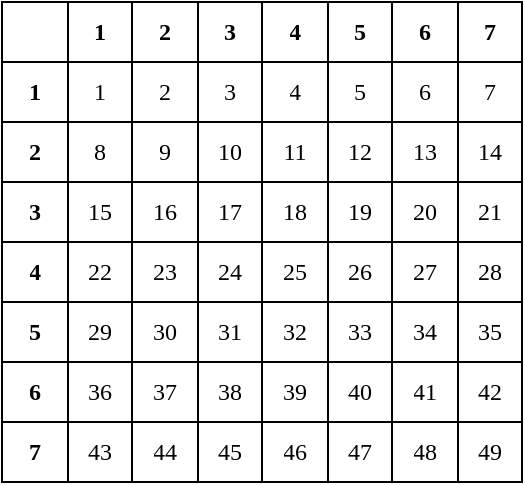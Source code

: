 <mxfile version="19.0.3" type="github">
  <diagram id="O1NvgphcWZT3awRXti5W" name="第 1 页">
    <mxGraphModel dx="1209" dy="741" grid="1" gridSize="10" guides="1" tooltips="1" connect="1" arrows="1" fold="1" page="1" pageScale="1" pageWidth="827" pageHeight="1169" math="0" shadow="0">
      <root>
        <mxCell id="0" />
        <mxCell id="1" parent="0" />
        <mxCell id="RnZYs2LO5S66psfkjkMB-140" value="" style="shape=table;startSize=0;container=1;collapsible=0;childLayout=tableLayout;gradientColor=none;fontFamily=Verdana;sketch=0;" parent="1" vertex="1">
          <mxGeometry x="460" y="60" width="260" height="240" as="geometry" />
        </mxCell>
        <mxCell id="RnZYs2LO5S66psfkjkMB-141" value="" style="shape=tableRow;horizontal=0;startSize=0;swimlaneHead=0;swimlaneBody=0;top=0;left=0;bottom=0;right=0;collapsible=0;dropTarget=0;fillColor=none;points=[[0,0.5],[1,0.5]];portConstraint=eastwest;fontFamily=Verdana;fontSize=12;fontStyle=1;sketch=0;" parent="RnZYs2LO5S66psfkjkMB-140" vertex="1">
          <mxGeometry width="260" height="30" as="geometry" />
        </mxCell>
        <mxCell id="RnZYs2LO5S66psfkjkMB-142" value="" style="shape=partialRectangle;html=1;whiteSpace=wrap;connectable=0;overflow=hidden;fillColor=none;top=0;left=0;bottom=0;right=0;pointerEvents=1;fontFamily=Verdana;fontSize=12;fontStyle=1;sketch=0;" parent="RnZYs2LO5S66psfkjkMB-141" vertex="1">
          <mxGeometry width="33" height="30" as="geometry">
            <mxRectangle width="33" height="30" as="alternateBounds" />
          </mxGeometry>
        </mxCell>
        <mxCell id="RnZYs2LO5S66psfkjkMB-143" value="1" style="shape=partialRectangle;html=1;whiteSpace=wrap;connectable=0;overflow=hidden;fillColor=none;top=0;left=0;bottom=0;right=0;pointerEvents=1;fontFamily=Verdana;fontSize=12;fontStyle=1;sketch=0;" parent="RnZYs2LO5S66psfkjkMB-141" vertex="1">
          <mxGeometry x="33" width="32" height="30" as="geometry">
            <mxRectangle width="32" height="30" as="alternateBounds" />
          </mxGeometry>
        </mxCell>
        <mxCell id="RnZYs2LO5S66psfkjkMB-144" value="2" style="shape=partialRectangle;html=1;whiteSpace=wrap;connectable=0;overflow=hidden;fillColor=none;top=0;left=0;bottom=0;right=0;pointerEvents=1;fontFamily=Verdana;fontSize=12;fontStyle=1;sketch=0;" parent="RnZYs2LO5S66psfkjkMB-141" vertex="1">
          <mxGeometry x="65" width="33" height="30" as="geometry">
            <mxRectangle width="33" height="30" as="alternateBounds" />
          </mxGeometry>
        </mxCell>
        <mxCell id="RnZYs2LO5S66psfkjkMB-145" value="3" style="shape=partialRectangle;html=1;whiteSpace=wrap;connectable=0;overflow=hidden;fillColor=none;top=0;left=0;bottom=0;right=0;pointerEvents=1;fontFamily=Verdana;fontSize=12;fontStyle=1;sketch=0;" parent="RnZYs2LO5S66psfkjkMB-141" vertex="1">
          <mxGeometry x="98" width="32" height="30" as="geometry">
            <mxRectangle width="32" height="30" as="alternateBounds" />
          </mxGeometry>
        </mxCell>
        <mxCell id="RnZYs2LO5S66psfkjkMB-146" value="4" style="shape=partialRectangle;html=1;whiteSpace=wrap;connectable=0;overflow=hidden;fillColor=none;top=0;left=0;bottom=0;right=0;pointerEvents=1;fontFamily=Verdana;fontSize=12;fontStyle=1;sketch=0;" parent="RnZYs2LO5S66psfkjkMB-141" vertex="1">
          <mxGeometry x="130" width="33" height="30" as="geometry">
            <mxRectangle width="33" height="30" as="alternateBounds" />
          </mxGeometry>
        </mxCell>
        <mxCell id="RnZYs2LO5S66psfkjkMB-147" value="5" style="shape=partialRectangle;html=1;whiteSpace=wrap;connectable=0;overflow=hidden;fillColor=none;top=0;left=0;bottom=0;right=0;pointerEvents=1;fontFamily=Verdana;fontSize=12;fontStyle=1;sketch=0;" parent="RnZYs2LO5S66psfkjkMB-141" vertex="1">
          <mxGeometry x="163" width="32" height="30" as="geometry">
            <mxRectangle width="32" height="30" as="alternateBounds" />
          </mxGeometry>
        </mxCell>
        <mxCell id="RnZYs2LO5S66psfkjkMB-148" value="6" style="shape=partialRectangle;html=1;whiteSpace=wrap;connectable=0;overflow=hidden;fillColor=none;top=0;left=0;bottom=0;right=0;pointerEvents=1;fontFamily=Verdana;fontSize=12;fontStyle=1;sketch=0;" parent="RnZYs2LO5S66psfkjkMB-141" vertex="1">
          <mxGeometry x="195" width="33" height="30" as="geometry">
            <mxRectangle width="33" height="30" as="alternateBounds" />
          </mxGeometry>
        </mxCell>
        <mxCell id="RnZYs2LO5S66psfkjkMB-149" value="7" style="shape=partialRectangle;html=1;whiteSpace=wrap;connectable=0;overflow=hidden;fillColor=none;top=0;left=0;bottom=0;right=0;pointerEvents=1;fontFamily=Verdana;fontSize=12;fontStyle=1;sketch=0;" parent="RnZYs2LO5S66psfkjkMB-141" vertex="1">
          <mxGeometry x="228" width="32" height="30" as="geometry">
            <mxRectangle width="32" height="30" as="alternateBounds" />
          </mxGeometry>
        </mxCell>
        <mxCell id="RnZYs2LO5S66psfkjkMB-150" value="" style="shape=tableRow;horizontal=0;startSize=0;swimlaneHead=0;swimlaneBody=0;top=0;left=0;bottom=0;right=0;collapsible=0;dropTarget=0;fillColor=none;points=[[0,0.5],[1,0.5]];portConstraint=eastwest;fontFamily=Verdana;sketch=0;" parent="RnZYs2LO5S66psfkjkMB-140" vertex="1">
          <mxGeometry y="30" width="260" height="30" as="geometry" />
        </mxCell>
        <mxCell id="RnZYs2LO5S66psfkjkMB-151" value="1" style="shape=partialRectangle;html=1;whiteSpace=wrap;connectable=0;overflow=hidden;fillColor=none;top=0;left=0;bottom=0;right=0;pointerEvents=1;fontFamily=Verdana;fontStyle=1;sketch=0;" parent="RnZYs2LO5S66psfkjkMB-150" vertex="1">
          <mxGeometry width="33" height="30" as="geometry">
            <mxRectangle width="33" height="30" as="alternateBounds" />
          </mxGeometry>
        </mxCell>
        <mxCell id="RnZYs2LO5S66psfkjkMB-152" value="1" style="shape=partialRectangle;html=1;whiteSpace=wrap;connectable=0;overflow=hidden;fillColor=none;top=0;left=0;bottom=0;right=0;pointerEvents=1;fontFamily=Verdana;sketch=0;" parent="RnZYs2LO5S66psfkjkMB-150" vertex="1">
          <mxGeometry x="33" width="32" height="30" as="geometry">
            <mxRectangle width="32" height="30" as="alternateBounds" />
          </mxGeometry>
        </mxCell>
        <mxCell id="RnZYs2LO5S66psfkjkMB-153" value="2" style="shape=partialRectangle;html=1;whiteSpace=wrap;connectable=0;overflow=hidden;fillColor=none;top=0;left=0;bottom=0;right=0;pointerEvents=1;fontFamily=Verdana;sketch=0;" parent="RnZYs2LO5S66psfkjkMB-150" vertex="1">
          <mxGeometry x="65" width="33" height="30" as="geometry">
            <mxRectangle width="33" height="30" as="alternateBounds" />
          </mxGeometry>
        </mxCell>
        <mxCell id="RnZYs2LO5S66psfkjkMB-154" value="3" style="shape=partialRectangle;html=1;whiteSpace=wrap;connectable=0;overflow=hidden;fillColor=none;top=0;left=0;bottom=0;right=0;pointerEvents=1;fontFamily=Verdana;sketch=0;" parent="RnZYs2LO5S66psfkjkMB-150" vertex="1">
          <mxGeometry x="98" width="32" height="30" as="geometry">
            <mxRectangle width="32" height="30" as="alternateBounds" />
          </mxGeometry>
        </mxCell>
        <mxCell id="RnZYs2LO5S66psfkjkMB-155" value="4" style="shape=partialRectangle;html=1;whiteSpace=wrap;connectable=0;overflow=hidden;fillColor=none;top=0;left=0;bottom=0;right=0;pointerEvents=1;fontFamily=Verdana;sketch=0;" parent="RnZYs2LO5S66psfkjkMB-150" vertex="1">
          <mxGeometry x="130" width="33" height="30" as="geometry">
            <mxRectangle width="33" height="30" as="alternateBounds" />
          </mxGeometry>
        </mxCell>
        <mxCell id="RnZYs2LO5S66psfkjkMB-156" value="5" style="shape=partialRectangle;html=1;whiteSpace=wrap;connectable=0;overflow=hidden;fillColor=none;top=0;left=0;bottom=0;right=0;pointerEvents=1;fontFamily=Verdana;sketch=0;" parent="RnZYs2LO5S66psfkjkMB-150" vertex="1">
          <mxGeometry x="163" width="32" height="30" as="geometry">
            <mxRectangle width="32" height="30" as="alternateBounds" />
          </mxGeometry>
        </mxCell>
        <mxCell id="RnZYs2LO5S66psfkjkMB-157" value="6" style="shape=partialRectangle;html=1;whiteSpace=wrap;connectable=0;overflow=hidden;fillColor=none;top=0;left=0;bottom=0;right=0;pointerEvents=1;fontFamily=Verdana;sketch=0;" parent="RnZYs2LO5S66psfkjkMB-150" vertex="1">
          <mxGeometry x="195" width="33" height="30" as="geometry">
            <mxRectangle width="33" height="30" as="alternateBounds" />
          </mxGeometry>
        </mxCell>
        <mxCell id="RnZYs2LO5S66psfkjkMB-158" value="7" style="shape=partialRectangle;html=1;whiteSpace=wrap;connectable=0;overflow=hidden;fillColor=none;top=0;left=0;bottom=0;right=0;pointerEvents=1;fontFamily=Verdana;sketch=0;" parent="RnZYs2LO5S66psfkjkMB-150" vertex="1">
          <mxGeometry x="228" width="32" height="30" as="geometry">
            <mxRectangle width="32" height="30" as="alternateBounds" />
          </mxGeometry>
        </mxCell>
        <mxCell id="RnZYs2LO5S66psfkjkMB-159" value="" style="shape=tableRow;horizontal=0;startSize=0;swimlaneHead=0;swimlaneBody=0;top=0;left=0;bottom=0;right=0;collapsible=0;dropTarget=0;fillColor=none;points=[[0,0.5],[1,0.5]];portConstraint=eastwest;fontFamily=Verdana;sketch=0;" parent="RnZYs2LO5S66psfkjkMB-140" vertex="1">
          <mxGeometry y="60" width="260" height="30" as="geometry" />
        </mxCell>
        <mxCell id="RnZYs2LO5S66psfkjkMB-160" value="2" style="shape=partialRectangle;html=1;whiteSpace=wrap;connectable=0;overflow=hidden;fillColor=none;top=0;left=0;bottom=0;right=0;pointerEvents=1;fontFamily=Verdana;fontStyle=1;sketch=0;" parent="RnZYs2LO5S66psfkjkMB-159" vertex="1">
          <mxGeometry width="33" height="30" as="geometry">
            <mxRectangle width="33" height="30" as="alternateBounds" />
          </mxGeometry>
        </mxCell>
        <mxCell id="RnZYs2LO5S66psfkjkMB-161" value="8" style="shape=partialRectangle;html=1;whiteSpace=wrap;connectable=0;overflow=hidden;fillColor=none;top=0;left=0;bottom=0;right=0;pointerEvents=1;fontFamily=Verdana;sketch=0;" parent="RnZYs2LO5S66psfkjkMB-159" vertex="1">
          <mxGeometry x="33" width="32" height="30" as="geometry">
            <mxRectangle width="32" height="30" as="alternateBounds" />
          </mxGeometry>
        </mxCell>
        <mxCell id="RnZYs2LO5S66psfkjkMB-162" value="9" style="shape=partialRectangle;html=1;whiteSpace=wrap;connectable=0;overflow=hidden;fillColor=none;top=0;left=0;bottom=0;right=0;pointerEvents=1;fontFamily=Verdana;sketch=0;" parent="RnZYs2LO5S66psfkjkMB-159" vertex="1">
          <mxGeometry x="65" width="33" height="30" as="geometry">
            <mxRectangle width="33" height="30" as="alternateBounds" />
          </mxGeometry>
        </mxCell>
        <mxCell id="RnZYs2LO5S66psfkjkMB-163" value="10" style="shape=partialRectangle;html=1;whiteSpace=wrap;connectable=0;overflow=hidden;fillColor=none;top=0;left=0;bottom=0;right=0;pointerEvents=1;fontFamily=Verdana;sketch=0;" parent="RnZYs2LO5S66psfkjkMB-159" vertex="1">
          <mxGeometry x="98" width="32" height="30" as="geometry">
            <mxRectangle width="32" height="30" as="alternateBounds" />
          </mxGeometry>
        </mxCell>
        <mxCell id="RnZYs2LO5S66psfkjkMB-164" value="11" style="shape=partialRectangle;html=1;whiteSpace=wrap;connectable=0;overflow=hidden;fillColor=none;top=0;left=0;bottom=0;right=0;pointerEvents=1;fontFamily=Verdana;sketch=0;" parent="RnZYs2LO5S66psfkjkMB-159" vertex="1">
          <mxGeometry x="130" width="33" height="30" as="geometry">
            <mxRectangle width="33" height="30" as="alternateBounds" />
          </mxGeometry>
        </mxCell>
        <mxCell id="RnZYs2LO5S66psfkjkMB-165" value="12" style="shape=partialRectangle;html=1;whiteSpace=wrap;connectable=0;overflow=hidden;fillColor=none;top=0;left=0;bottom=0;right=0;pointerEvents=1;fontFamily=Verdana;sketch=0;" parent="RnZYs2LO5S66psfkjkMB-159" vertex="1">
          <mxGeometry x="163" width="32" height="30" as="geometry">
            <mxRectangle width="32" height="30" as="alternateBounds" />
          </mxGeometry>
        </mxCell>
        <mxCell id="RnZYs2LO5S66psfkjkMB-166" value="13" style="shape=partialRectangle;html=1;whiteSpace=wrap;connectable=0;overflow=hidden;fillColor=none;top=0;left=0;bottom=0;right=0;pointerEvents=1;fontFamily=Verdana;sketch=0;" parent="RnZYs2LO5S66psfkjkMB-159" vertex="1">
          <mxGeometry x="195" width="33" height="30" as="geometry">
            <mxRectangle width="33" height="30" as="alternateBounds" />
          </mxGeometry>
        </mxCell>
        <mxCell id="RnZYs2LO5S66psfkjkMB-167" value="14" style="shape=partialRectangle;html=1;whiteSpace=wrap;connectable=0;overflow=hidden;fillColor=none;top=0;left=0;bottom=0;right=0;pointerEvents=1;fontFamily=Verdana;sketch=0;" parent="RnZYs2LO5S66psfkjkMB-159" vertex="1">
          <mxGeometry x="228" width="32" height="30" as="geometry">
            <mxRectangle width="32" height="30" as="alternateBounds" />
          </mxGeometry>
        </mxCell>
        <mxCell id="RnZYs2LO5S66psfkjkMB-168" value="" style="shape=tableRow;horizontal=0;startSize=0;swimlaneHead=0;swimlaneBody=0;top=0;left=0;bottom=0;right=0;collapsible=0;dropTarget=0;fillColor=none;points=[[0,0.5],[1,0.5]];portConstraint=eastwest;fontFamily=Verdana;sketch=0;" parent="RnZYs2LO5S66psfkjkMB-140" vertex="1">
          <mxGeometry y="90" width="260" height="30" as="geometry" />
        </mxCell>
        <mxCell id="RnZYs2LO5S66psfkjkMB-169" value="3" style="shape=partialRectangle;html=1;whiteSpace=wrap;connectable=0;overflow=hidden;fillColor=none;top=0;left=0;bottom=0;right=0;pointerEvents=1;fontFamily=Verdana;fontStyle=1;sketch=0;" parent="RnZYs2LO5S66psfkjkMB-168" vertex="1">
          <mxGeometry width="33" height="30" as="geometry">
            <mxRectangle width="33" height="30" as="alternateBounds" />
          </mxGeometry>
        </mxCell>
        <mxCell id="RnZYs2LO5S66psfkjkMB-170" value="15" style="shape=partialRectangle;html=1;whiteSpace=wrap;connectable=0;overflow=hidden;fillColor=none;top=0;left=0;bottom=0;right=0;pointerEvents=1;fontFamily=Verdana;sketch=0;" parent="RnZYs2LO5S66psfkjkMB-168" vertex="1">
          <mxGeometry x="33" width="32" height="30" as="geometry">
            <mxRectangle width="32" height="30" as="alternateBounds" />
          </mxGeometry>
        </mxCell>
        <mxCell id="RnZYs2LO5S66psfkjkMB-171" value="16" style="shape=partialRectangle;html=1;whiteSpace=wrap;connectable=0;overflow=hidden;fillColor=none;top=0;left=0;bottom=0;right=0;pointerEvents=1;fontFamily=Verdana;sketch=0;" parent="RnZYs2LO5S66psfkjkMB-168" vertex="1">
          <mxGeometry x="65" width="33" height="30" as="geometry">
            <mxRectangle width="33" height="30" as="alternateBounds" />
          </mxGeometry>
        </mxCell>
        <mxCell id="RnZYs2LO5S66psfkjkMB-172" value="17" style="shape=partialRectangle;html=1;whiteSpace=wrap;connectable=0;overflow=hidden;fillColor=none;top=0;left=0;bottom=0;right=0;pointerEvents=1;fontFamily=Verdana;sketch=0;" parent="RnZYs2LO5S66psfkjkMB-168" vertex="1">
          <mxGeometry x="98" width="32" height="30" as="geometry">
            <mxRectangle width="32" height="30" as="alternateBounds" />
          </mxGeometry>
        </mxCell>
        <mxCell id="RnZYs2LO5S66psfkjkMB-173" value="18" style="shape=partialRectangle;html=1;whiteSpace=wrap;connectable=0;overflow=hidden;fillColor=none;top=0;left=0;bottom=0;right=0;pointerEvents=1;fontFamily=Verdana;sketch=0;" parent="RnZYs2LO5S66psfkjkMB-168" vertex="1">
          <mxGeometry x="130" width="33" height="30" as="geometry">
            <mxRectangle width="33" height="30" as="alternateBounds" />
          </mxGeometry>
        </mxCell>
        <mxCell id="RnZYs2LO5S66psfkjkMB-174" value="19" style="shape=partialRectangle;html=1;whiteSpace=wrap;connectable=0;overflow=hidden;fillColor=none;top=0;left=0;bottom=0;right=0;pointerEvents=1;fontFamily=Verdana;sketch=0;" parent="RnZYs2LO5S66psfkjkMB-168" vertex="1">
          <mxGeometry x="163" width="32" height="30" as="geometry">
            <mxRectangle width="32" height="30" as="alternateBounds" />
          </mxGeometry>
        </mxCell>
        <mxCell id="RnZYs2LO5S66psfkjkMB-175" value="20" style="shape=partialRectangle;html=1;whiteSpace=wrap;connectable=0;overflow=hidden;fillColor=none;top=0;left=0;bottom=0;right=0;pointerEvents=1;fontFamily=Verdana;sketch=0;" parent="RnZYs2LO5S66psfkjkMB-168" vertex="1">
          <mxGeometry x="195" width="33" height="30" as="geometry">
            <mxRectangle width="33" height="30" as="alternateBounds" />
          </mxGeometry>
        </mxCell>
        <mxCell id="RnZYs2LO5S66psfkjkMB-176" value="21" style="shape=partialRectangle;html=1;whiteSpace=wrap;connectable=0;overflow=hidden;fillColor=none;top=0;left=0;bottom=0;right=0;pointerEvents=1;fontFamily=Verdana;sketch=0;" parent="RnZYs2LO5S66psfkjkMB-168" vertex="1">
          <mxGeometry x="228" width="32" height="30" as="geometry">
            <mxRectangle width="32" height="30" as="alternateBounds" />
          </mxGeometry>
        </mxCell>
        <mxCell id="RnZYs2LO5S66psfkjkMB-177" value="" style="shape=tableRow;horizontal=0;startSize=0;swimlaneHead=0;swimlaneBody=0;top=0;left=0;bottom=0;right=0;collapsible=0;dropTarget=0;fillColor=none;points=[[0,0.5],[1,0.5]];portConstraint=eastwest;fontFamily=Verdana;sketch=0;" parent="RnZYs2LO5S66psfkjkMB-140" vertex="1">
          <mxGeometry y="120" width="260" height="30" as="geometry" />
        </mxCell>
        <mxCell id="RnZYs2LO5S66psfkjkMB-178" value="4" style="shape=partialRectangle;html=1;whiteSpace=wrap;connectable=0;overflow=hidden;fillColor=none;top=0;left=0;bottom=0;right=0;pointerEvents=1;fontFamily=Verdana;fontStyle=1;sketch=0;" parent="RnZYs2LO5S66psfkjkMB-177" vertex="1">
          <mxGeometry width="33" height="30" as="geometry">
            <mxRectangle width="33" height="30" as="alternateBounds" />
          </mxGeometry>
        </mxCell>
        <mxCell id="RnZYs2LO5S66psfkjkMB-179" value="22" style="shape=partialRectangle;html=1;whiteSpace=wrap;connectable=0;overflow=hidden;fillColor=none;top=0;left=0;bottom=0;right=0;pointerEvents=1;fontFamily=Verdana;sketch=0;" parent="RnZYs2LO5S66psfkjkMB-177" vertex="1">
          <mxGeometry x="33" width="32" height="30" as="geometry">
            <mxRectangle width="32" height="30" as="alternateBounds" />
          </mxGeometry>
        </mxCell>
        <mxCell id="RnZYs2LO5S66psfkjkMB-180" value="23" style="shape=partialRectangle;html=1;whiteSpace=wrap;connectable=0;overflow=hidden;fillColor=none;top=0;left=0;bottom=0;right=0;pointerEvents=1;fontFamily=Verdana;sketch=0;" parent="RnZYs2LO5S66psfkjkMB-177" vertex="1">
          <mxGeometry x="65" width="33" height="30" as="geometry">
            <mxRectangle width="33" height="30" as="alternateBounds" />
          </mxGeometry>
        </mxCell>
        <mxCell id="RnZYs2LO5S66psfkjkMB-181" value="24" style="shape=partialRectangle;html=1;whiteSpace=wrap;connectable=0;overflow=hidden;fillColor=none;top=0;left=0;bottom=0;right=0;pointerEvents=1;fontFamily=Verdana;sketch=0;" parent="RnZYs2LO5S66psfkjkMB-177" vertex="1">
          <mxGeometry x="98" width="32" height="30" as="geometry">
            <mxRectangle width="32" height="30" as="alternateBounds" />
          </mxGeometry>
        </mxCell>
        <mxCell id="RnZYs2LO5S66psfkjkMB-182" value="25" style="shape=partialRectangle;html=1;whiteSpace=wrap;connectable=0;overflow=hidden;fillColor=none;top=0;left=0;bottom=0;right=0;pointerEvents=1;fontFamily=Verdana;sketch=0;" parent="RnZYs2LO5S66psfkjkMB-177" vertex="1">
          <mxGeometry x="130" width="33" height="30" as="geometry">
            <mxRectangle width="33" height="30" as="alternateBounds" />
          </mxGeometry>
        </mxCell>
        <mxCell id="RnZYs2LO5S66psfkjkMB-183" value="26" style="shape=partialRectangle;html=1;whiteSpace=wrap;connectable=0;overflow=hidden;fillColor=none;top=0;left=0;bottom=0;right=0;pointerEvents=1;fontFamily=Verdana;sketch=0;" parent="RnZYs2LO5S66psfkjkMB-177" vertex="1">
          <mxGeometry x="163" width="32" height="30" as="geometry">
            <mxRectangle width="32" height="30" as="alternateBounds" />
          </mxGeometry>
        </mxCell>
        <mxCell id="RnZYs2LO5S66psfkjkMB-184" value="27" style="shape=partialRectangle;html=1;whiteSpace=wrap;connectable=0;overflow=hidden;fillColor=none;top=0;left=0;bottom=0;right=0;pointerEvents=1;fontFamily=Verdana;sketch=0;" parent="RnZYs2LO5S66psfkjkMB-177" vertex="1">
          <mxGeometry x="195" width="33" height="30" as="geometry">
            <mxRectangle width="33" height="30" as="alternateBounds" />
          </mxGeometry>
        </mxCell>
        <mxCell id="RnZYs2LO5S66psfkjkMB-185" value="28" style="shape=partialRectangle;html=1;whiteSpace=wrap;connectable=0;overflow=hidden;fillColor=none;top=0;left=0;bottom=0;right=0;pointerEvents=1;fontFamily=Verdana;sketch=0;" parent="RnZYs2LO5S66psfkjkMB-177" vertex="1">
          <mxGeometry x="228" width="32" height="30" as="geometry">
            <mxRectangle width="32" height="30" as="alternateBounds" />
          </mxGeometry>
        </mxCell>
        <mxCell id="RnZYs2LO5S66psfkjkMB-186" value="" style="shape=tableRow;horizontal=0;startSize=0;swimlaneHead=0;swimlaneBody=0;top=0;left=0;bottom=0;right=0;collapsible=0;dropTarget=0;fillColor=none;points=[[0,0.5],[1,0.5]];portConstraint=eastwest;fontFamily=Verdana;sketch=0;" parent="RnZYs2LO5S66psfkjkMB-140" vertex="1">
          <mxGeometry y="150" width="260" height="30" as="geometry" />
        </mxCell>
        <mxCell id="RnZYs2LO5S66psfkjkMB-187" value="5" style="shape=partialRectangle;html=1;whiteSpace=wrap;connectable=0;overflow=hidden;fillColor=none;top=0;left=0;bottom=0;right=0;pointerEvents=1;fontFamily=Verdana;fontStyle=1;sketch=0;" parent="RnZYs2LO5S66psfkjkMB-186" vertex="1">
          <mxGeometry width="33" height="30" as="geometry">
            <mxRectangle width="33" height="30" as="alternateBounds" />
          </mxGeometry>
        </mxCell>
        <mxCell id="RnZYs2LO5S66psfkjkMB-188" value="29" style="shape=partialRectangle;html=1;whiteSpace=wrap;connectable=0;overflow=hidden;fillColor=none;top=0;left=0;bottom=0;right=0;pointerEvents=1;fontFamily=Verdana;sketch=0;" parent="RnZYs2LO5S66psfkjkMB-186" vertex="1">
          <mxGeometry x="33" width="32" height="30" as="geometry">
            <mxRectangle width="32" height="30" as="alternateBounds" />
          </mxGeometry>
        </mxCell>
        <mxCell id="RnZYs2LO5S66psfkjkMB-189" value="30" style="shape=partialRectangle;html=1;whiteSpace=wrap;connectable=0;overflow=hidden;fillColor=none;top=0;left=0;bottom=0;right=0;pointerEvents=1;fontFamily=Verdana;sketch=0;" parent="RnZYs2LO5S66psfkjkMB-186" vertex="1">
          <mxGeometry x="65" width="33" height="30" as="geometry">
            <mxRectangle width="33" height="30" as="alternateBounds" />
          </mxGeometry>
        </mxCell>
        <mxCell id="RnZYs2LO5S66psfkjkMB-190" value="31" style="shape=partialRectangle;html=1;whiteSpace=wrap;connectable=0;overflow=hidden;fillColor=none;top=0;left=0;bottom=0;right=0;pointerEvents=1;fontFamily=Verdana;sketch=0;" parent="RnZYs2LO5S66psfkjkMB-186" vertex="1">
          <mxGeometry x="98" width="32" height="30" as="geometry">
            <mxRectangle width="32" height="30" as="alternateBounds" />
          </mxGeometry>
        </mxCell>
        <mxCell id="RnZYs2LO5S66psfkjkMB-191" value="32" style="shape=partialRectangle;html=1;whiteSpace=wrap;connectable=0;overflow=hidden;fillColor=none;top=0;left=0;bottom=0;right=0;pointerEvents=1;fontFamily=Verdana;sketch=0;" parent="RnZYs2LO5S66psfkjkMB-186" vertex="1">
          <mxGeometry x="130" width="33" height="30" as="geometry">
            <mxRectangle width="33" height="30" as="alternateBounds" />
          </mxGeometry>
        </mxCell>
        <mxCell id="RnZYs2LO5S66psfkjkMB-192" value="33" style="shape=partialRectangle;html=1;whiteSpace=wrap;connectable=0;overflow=hidden;fillColor=none;top=0;left=0;bottom=0;right=0;pointerEvents=1;fontFamily=Verdana;sketch=0;" parent="RnZYs2LO5S66psfkjkMB-186" vertex="1">
          <mxGeometry x="163" width="32" height="30" as="geometry">
            <mxRectangle width="32" height="30" as="alternateBounds" />
          </mxGeometry>
        </mxCell>
        <mxCell id="RnZYs2LO5S66psfkjkMB-193" value="34" style="shape=partialRectangle;html=1;whiteSpace=wrap;connectable=0;overflow=hidden;fillColor=none;top=0;left=0;bottom=0;right=0;pointerEvents=1;fontFamily=Verdana;sketch=0;" parent="RnZYs2LO5S66psfkjkMB-186" vertex="1">
          <mxGeometry x="195" width="33" height="30" as="geometry">
            <mxRectangle width="33" height="30" as="alternateBounds" />
          </mxGeometry>
        </mxCell>
        <mxCell id="RnZYs2LO5S66psfkjkMB-194" value="35" style="shape=partialRectangle;html=1;whiteSpace=wrap;connectable=0;overflow=hidden;fillColor=none;top=0;left=0;bottom=0;right=0;pointerEvents=1;fontFamily=Verdana;sketch=0;" parent="RnZYs2LO5S66psfkjkMB-186" vertex="1">
          <mxGeometry x="228" width="32" height="30" as="geometry">
            <mxRectangle width="32" height="30" as="alternateBounds" />
          </mxGeometry>
        </mxCell>
        <mxCell id="RnZYs2LO5S66psfkjkMB-195" value="" style="shape=tableRow;horizontal=0;startSize=0;swimlaneHead=0;swimlaneBody=0;top=0;left=0;bottom=0;right=0;collapsible=0;dropTarget=0;fillColor=none;points=[[0,0.5],[1,0.5]];portConstraint=eastwest;fontFamily=Verdana;sketch=0;" parent="RnZYs2LO5S66psfkjkMB-140" vertex="1">
          <mxGeometry y="180" width="260" height="30" as="geometry" />
        </mxCell>
        <mxCell id="RnZYs2LO5S66psfkjkMB-196" value="6" style="shape=partialRectangle;html=1;whiteSpace=wrap;connectable=0;overflow=hidden;fillColor=none;top=0;left=0;bottom=0;right=0;pointerEvents=1;fontFamily=Verdana;fontStyle=1;sketch=0;" parent="RnZYs2LO5S66psfkjkMB-195" vertex="1">
          <mxGeometry width="33" height="30" as="geometry">
            <mxRectangle width="33" height="30" as="alternateBounds" />
          </mxGeometry>
        </mxCell>
        <mxCell id="RnZYs2LO5S66psfkjkMB-197" value="36" style="shape=partialRectangle;html=1;whiteSpace=wrap;connectable=0;overflow=hidden;fillColor=none;top=0;left=0;bottom=0;right=0;pointerEvents=1;fontFamily=Verdana;sketch=0;" parent="RnZYs2LO5S66psfkjkMB-195" vertex="1">
          <mxGeometry x="33" width="32" height="30" as="geometry">
            <mxRectangle width="32" height="30" as="alternateBounds" />
          </mxGeometry>
        </mxCell>
        <mxCell id="RnZYs2LO5S66psfkjkMB-198" value="37" style="shape=partialRectangle;html=1;whiteSpace=wrap;connectable=0;overflow=hidden;fillColor=none;top=0;left=0;bottom=0;right=0;pointerEvents=1;fontFamily=Verdana;sketch=0;" parent="RnZYs2LO5S66psfkjkMB-195" vertex="1">
          <mxGeometry x="65" width="33" height="30" as="geometry">
            <mxRectangle width="33" height="30" as="alternateBounds" />
          </mxGeometry>
        </mxCell>
        <mxCell id="RnZYs2LO5S66psfkjkMB-199" value="38" style="shape=partialRectangle;html=1;whiteSpace=wrap;connectable=0;overflow=hidden;fillColor=none;top=0;left=0;bottom=0;right=0;pointerEvents=1;fontFamily=Verdana;sketch=0;" parent="RnZYs2LO5S66psfkjkMB-195" vertex="1">
          <mxGeometry x="98" width="32" height="30" as="geometry">
            <mxRectangle width="32" height="30" as="alternateBounds" />
          </mxGeometry>
        </mxCell>
        <mxCell id="RnZYs2LO5S66psfkjkMB-200" value="39" style="shape=partialRectangle;html=1;whiteSpace=wrap;connectable=0;overflow=hidden;fillColor=none;top=0;left=0;bottom=0;right=0;pointerEvents=1;fontFamily=Verdana;sketch=0;" parent="RnZYs2LO5S66psfkjkMB-195" vertex="1">
          <mxGeometry x="130" width="33" height="30" as="geometry">
            <mxRectangle width="33" height="30" as="alternateBounds" />
          </mxGeometry>
        </mxCell>
        <mxCell id="RnZYs2LO5S66psfkjkMB-201" value="40" style="shape=partialRectangle;html=1;whiteSpace=wrap;connectable=0;overflow=hidden;fillColor=none;top=0;left=0;bottom=0;right=0;pointerEvents=1;fontFamily=Verdana;sketch=0;" parent="RnZYs2LO5S66psfkjkMB-195" vertex="1">
          <mxGeometry x="163" width="32" height="30" as="geometry">
            <mxRectangle width="32" height="30" as="alternateBounds" />
          </mxGeometry>
        </mxCell>
        <mxCell id="RnZYs2LO5S66psfkjkMB-202" value="41" style="shape=partialRectangle;html=1;whiteSpace=wrap;connectable=0;overflow=hidden;fillColor=none;top=0;left=0;bottom=0;right=0;pointerEvents=1;fontFamily=Verdana;sketch=0;" parent="RnZYs2LO5S66psfkjkMB-195" vertex="1">
          <mxGeometry x="195" width="33" height="30" as="geometry">
            <mxRectangle width="33" height="30" as="alternateBounds" />
          </mxGeometry>
        </mxCell>
        <mxCell id="RnZYs2LO5S66psfkjkMB-203" value="42" style="shape=partialRectangle;html=1;whiteSpace=wrap;connectable=0;overflow=hidden;fillColor=none;top=0;left=0;bottom=0;right=0;pointerEvents=1;fontFamily=Verdana;sketch=0;" parent="RnZYs2LO5S66psfkjkMB-195" vertex="1">
          <mxGeometry x="228" width="32" height="30" as="geometry">
            <mxRectangle width="32" height="30" as="alternateBounds" />
          </mxGeometry>
        </mxCell>
        <mxCell id="RnZYs2LO5S66psfkjkMB-204" value="" style="shape=tableRow;horizontal=0;startSize=0;swimlaneHead=0;swimlaneBody=0;top=0;left=0;bottom=0;right=0;collapsible=0;dropTarget=0;fillColor=none;points=[[0,0.5],[1,0.5]];portConstraint=eastwest;fontFamily=Verdana;sketch=0;" parent="RnZYs2LO5S66psfkjkMB-140" vertex="1">
          <mxGeometry y="210" width="260" height="30" as="geometry" />
        </mxCell>
        <mxCell id="RnZYs2LO5S66psfkjkMB-205" value="7" style="shape=partialRectangle;html=1;whiteSpace=wrap;connectable=0;overflow=hidden;fillColor=none;top=0;left=0;bottom=0;right=0;pointerEvents=1;fontFamily=Verdana;fontStyle=1;sketch=0;" parent="RnZYs2LO5S66psfkjkMB-204" vertex="1">
          <mxGeometry width="33" height="30" as="geometry">
            <mxRectangle width="33" height="30" as="alternateBounds" />
          </mxGeometry>
        </mxCell>
        <mxCell id="RnZYs2LO5S66psfkjkMB-206" value="43" style="shape=partialRectangle;html=1;whiteSpace=wrap;connectable=0;overflow=hidden;fillColor=none;top=0;left=0;bottom=0;right=0;pointerEvents=1;fontFamily=Verdana;sketch=0;" parent="RnZYs2LO5S66psfkjkMB-204" vertex="1">
          <mxGeometry x="33" width="32" height="30" as="geometry">
            <mxRectangle width="32" height="30" as="alternateBounds" />
          </mxGeometry>
        </mxCell>
        <mxCell id="RnZYs2LO5S66psfkjkMB-207" value="44" style="shape=partialRectangle;html=1;whiteSpace=wrap;connectable=0;overflow=hidden;fillColor=none;top=0;left=0;bottom=0;right=0;pointerEvents=1;fontFamily=Verdana;sketch=0;" parent="RnZYs2LO5S66psfkjkMB-204" vertex="1">
          <mxGeometry x="65" width="33" height="30" as="geometry">
            <mxRectangle width="33" height="30" as="alternateBounds" />
          </mxGeometry>
        </mxCell>
        <mxCell id="RnZYs2LO5S66psfkjkMB-208" value="45" style="shape=partialRectangle;html=1;whiteSpace=wrap;connectable=0;overflow=hidden;fillColor=none;top=0;left=0;bottom=0;right=0;pointerEvents=1;fontFamily=Verdana;sketch=0;" parent="RnZYs2LO5S66psfkjkMB-204" vertex="1">
          <mxGeometry x="98" width="32" height="30" as="geometry">
            <mxRectangle width="32" height="30" as="alternateBounds" />
          </mxGeometry>
        </mxCell>
        <mxCell id="RnZYs2LO5S66psfkjkMB-209" value="46" style="shape=partialRectangle;html=1;whiteSpace=wrap;connectable=0;overflow=hidden;fillColor=none;top=0;left=0;bottom=0;right=0;pointerEvents=1;fontFamily=Verdana;sketch=0;" parent="RnZYs2LO5S66psfkjkMB-204" vertex="1">
          <mxGeometry x="130" width="33" height="30" as="geometry">
            <mxRectangle width="33" height="30" as="alternateBounds" />
          </mxGeometry>
        </mxCell>
        <mxCell id="RnZYs2LO5S66psfkjkMB-210" value="47" style="shape=partialRectangle;html=1;whiteSpace=wrap;connectable=0;overflow=hidden;fillColor=none;top=0;left=0;bottom=0;right=0;pointerEvents=1;fontFamily=Verdana;sketch=0;" parent="RnZYs2LO5S66psfkjkMB-204" vertex="1">
          <mxGeometry x="163" width="32" height="30" as="geometry">
            <mxRectangle width="32" height="30" as="alternateBounds" />
          </mxGeometry>
        </mxCell>
        <mxCell id="RnZYs2LO5S66psfkjkMB-211" value="48" style="shape=partialRectangle;html=1;whiteSpace=wrap;connectable=0;overflow=hidden;fillColor=none;top=0;left=0;bottom=0;right=0;pointerEvents=1;fontFamily=Verdana;sketch=0;" parent="RnZYs2LO5S66psfkjkMB-204" vertex="1">
          <mxGeometry x="195" width="33" height="30" as="geometry">
            <mxRectangle width="33" height="30" as="alternateBounds" />
          </mxGeometry>
        </mxCell>
        <mxCell id="RnZYs2LO5S66psfkjkMB-212" value="49" style="shape=partialRectangle;html=1;whiteSpace=wrap;connectable=0;overflow=hidden;fillColor=none;top=0;left=0;bottom=0;right=0;pointerEvents=1;fontFamily=Verdana;sketch=0;" parent="RnZYs2LO5S66psfkjkMB-204" vertex="1">
          <mxGeometry x="228" width="32" height="30" as="geometry">
            <mxRectangle width="32" height="30" as="alternateBounds" />
          </mxGeometry>
        </mxCell>
      </root>
    </mxGraphModel>
  </diagram>
</mxfile>
